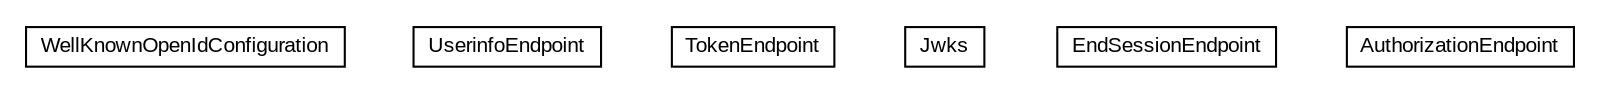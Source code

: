 #!/usr/local/bin/dot
#
# Class diagram 
# Generated by UMLGraph version R5_6-24-gf6e263 (http://www.umlgraph.org/)
#

digraph G {
	edge [fontname="arial",fontsize=10,labelfontname="arial",labelfontsize=10];
	node [fontname="arial",fontsize=10,shape=plaintext];
	nodesep=0.25;
	ranksep=0.5;
	// net.trajano.openidconnect.provider.endpoints.WellKnownOpenIdConfiguration
	c1279 [label=<<table title="net.trajano.openidconnect.provider.endpoints.WellKnownOpenIdConfiguration" border="0" cellborder="1" cellspacing="0" cellpadding="2" port="p" href="./WellKnownOpenIdConfiguration.html">
		<tr><td><table border="0" cellspacing="0" cellpadding="1">
<tr><td align="center" balign="center"> WellKnownOpenIdConfiguration </td></tr>
		</table></td></tr>
		</table>>, URL="./WellKnownOpenIdConfiguration.html", fontname="arial", fontcolor="black", fontsize=10.0];
	// net.trajano.openidconnect.provider.endpoints.UserinfoEndpoint
	c1280 [label=<<table title="net.trajano.openidconnect.provider.endpoints.UserinfoEndpoint" border="0" cellborder="1" cellspacing="0" cellpadding="2" port="p" href="./UserinfoEndpoint.html">
		<tr><td><table border="0" cellspacing="0" cellpadding="1">
<tr><td align="center" balign="center"> UserinfoEndpoint </td></tr>
		</table></td></tr>
		</table>>, URL="./UserinfoEndpoint.html", fontname="arial", fontcolor="black", fontsize=10.0];
	// net.trajano.openidconnect.provider.endpoints.TokenEndpoint
	c1281 [label=<<table title="net.trajano.openidconnect.provider.endpoints.TokenEndpoint" border="0" cellborder="1" cellspacing="0" cellpadding="2" port="p" href="./TokenEndpoint.html">
		<tr><td><table border="0" cellspacing="0" cellpadding="1">
<tr><td align="center" balign="center"> TokenEndpoint </td></tr>
		</table></td></tr>
		</table>>, URL="./TokenEndpoint.html", fontname="arial", fontcolor="black", fontsize=10.0];
	// net.trajano.openidconnect.provider.endpoints.Jwks
	c1282 [label=<<table title="net.trajano.openidconnect.provider.endpoints.Jwks" border="0" cellborder="1" cellspacing="0" cellpadding="2" port="p" href="./Jwks.html">
		<tr><td><table border="0" cellspacing="0" cellpadding="1">
<tr><td align="center" balign="center"> Jwks </td></tr>
		</table></td></tr>
		</table>>, URL="./Jwks.html", fontname="arial", fontcolor="black", fontsize=10.0];
	// net.trajano.openidconnect.provider.endpoints.EndSessionEndpoint
	c1283 [label=<<table title="net.trajano.openidconnect.provider.endpoints.EndSessionEndpoint" border="0" cellborder="1" cellspacing="0" cellpadding="2" port="p" href="./EndSessionEndpoint.html">
		<tr><td><table border="0" cellspacing="0" cellpadding="1">
<tr><td align="center" balign="center"> EndSessionEndpoint </td></tr>
		</table></td></tr>
		</table>>, URL="./EndSessionEndpoint.html", fontname="arial", fontcolor="black", fontsize=10.0];
	// net.trajano.openidconnect.provider.endpoints.AuthorizationEndpoint
	c1284 [label=<<table title="net.trajano.openidconnect.provider.endpoints.AuthorizationEndpoint" border="0" cellborder="1" cellspacing="0" cellpadding="2" port="p" href="./AuthorizationEndpoint.html">
		<tr><td><table border="0" cellspacing="0" cellpadding="1">
<tr><td align="center" balign="center"> AuthorizationEndpoint </td></tr>
		</table></td></tr>
		</table>>, URL="./AuthorizationEndpoint.html", fontname="arial", fontcolor="black", fontsize=10.0];
}

